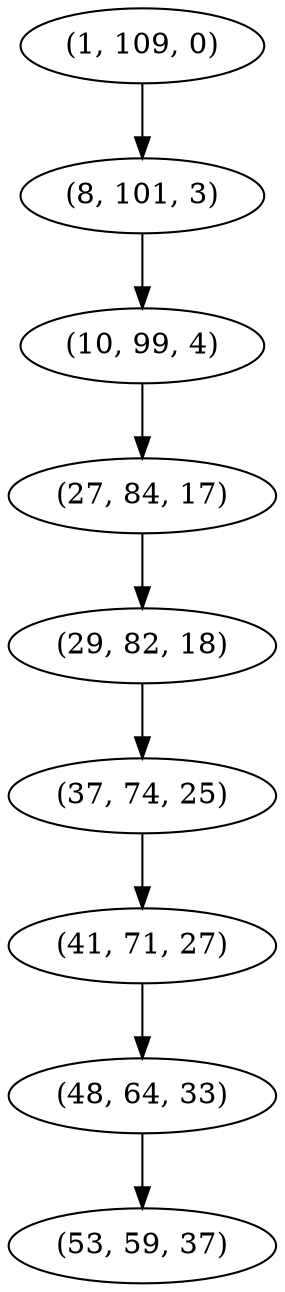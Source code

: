 digraph tree {
    "(1, 109, 0)";
    "(8, 101, 3)";
    "(10, 99, 4)";
    "(27, 84, 17)";
    "(29, 82, 18)";
    "(37, 74, 25)";
    "(41, 71, 27)";
    "(48, 64, 33)";
    "(53, 59, 37)";
    "(1, 109, 0)" -> "(8, 101, 3)";
    "(8, 101, 3)" -> "(10, 99, 4)";
    "(10, 99, 4)" -> "(27, 84, 17)";
    "(27, 84, 17)" -> "(29, 82, 18)";
    "(29, 82, 18)" -> "(37, 74, 25)";
    "(37, 74, 25)" -> "(41, 71, 27)";
    "(41, 71, 27)" -> "(48, 64, 33)";
    "(48, 64, 33)" -> "(53, 59, 37)";
}
